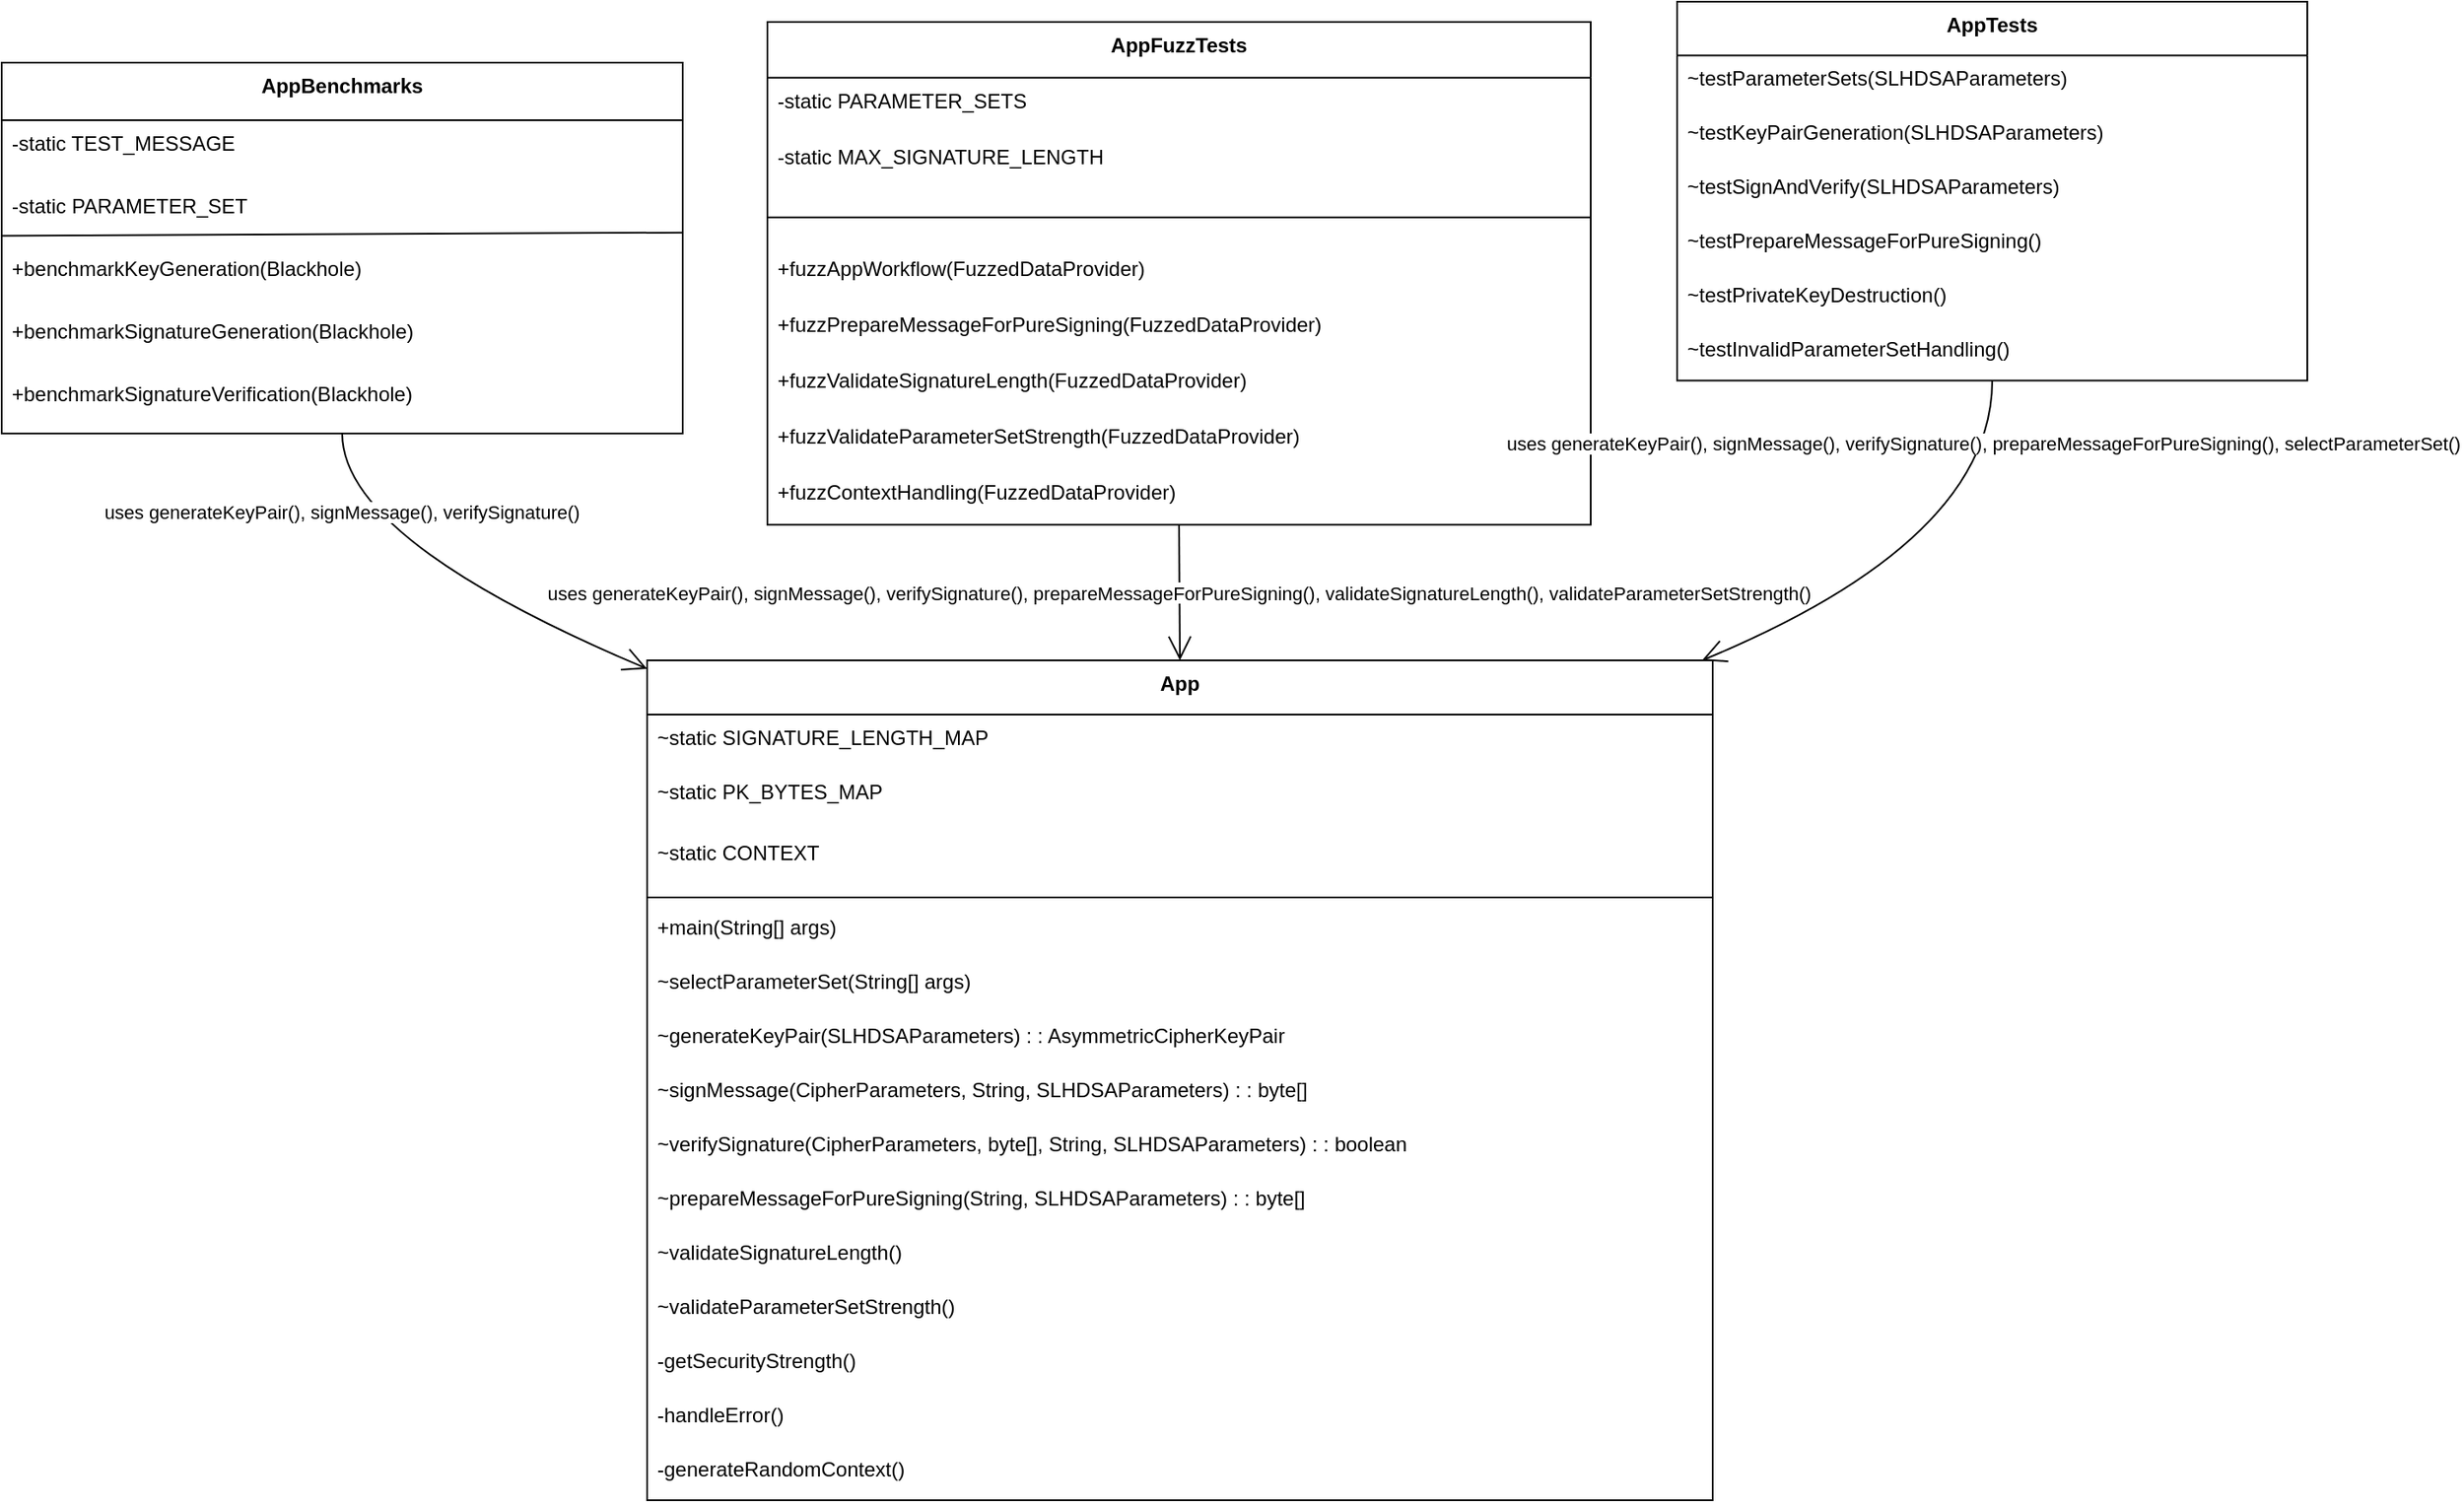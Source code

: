 <mxfile version="26.2.2">
  <diagram name="Page-1" id="4HGAeG6B8Hf629lZWa2V">
    <mxGraphModel dx="1126" dy="607" grid="1" gridSize="10" guides="1" tooltips="1" connect="1" arrows="1" fold="1" page="1" pageScale="1" pageWidth="850" pageHeight="1100" math="0" shadow="0">
      <root>
        <mxCell id="0" />
        <mxCell id="1" parent="0" />
        <mxCell id="4wtZPWTdxJL2j9UXeKSV-1" value="App" style="swimlane;fontStyle=1;align=center;verticalAlign=top;childLayout=stackLayout;horizontal=1;startSize=32;horizontalStack=0;resizeParent=1;resizeParentMax=0;resizeLast=0;collapsible=0;marginBottom=0;" vertex="1" parent="1">
          <mxGeometry x="401" y="409" width="629" height="496" as="geometry" />
        </mxCell>
        <mxCell id="4wtZPWTdxJL2j9UXeKSV-2" value="~static SIGNATURE_LENGTH_MAP" style="text;strokeColor=none;fillColor=none;align=left;verticalAlign=top;spacingLeft=4;spacingRight=4;overflow=hidden;rotatable=0;points=[[0,0.5],[1,0.5]];portConstraint=eastwest;" vertex="1" parent="4wtZPWTdxJL2j9UXeKSV-1">
          <mxGeometry y="32" width="629" height="32" as="geometry" />
        </mxCell>
        <mxCell id="4wtZPWTdxJL2j9UXeKSV-3" value="~static PK_BYTES_MAP" style="text;strokeColor=none;fillColor=none;align=left;verticalAlign=top;spacingLeft=4;spacingRight=4;overflow=hidden;rotatable=0;points=[[0,0.5],[1,0.5]];portConstraint=eastwest;" vertex="1" parent="4wtZPWTdxJL2j9UXeKSV-1">
          <mxGeometry y="64" width="629" height="36" as="geometry" />
        </mxCell>
        <mxCell id="4wtZPWTdxJL2j9UXeKSV-34" value="~static CONTEXT" style="text;strokeColor=none;fillColor=none;align=left;verticalAlign=top;spacingLeft=4;spacingRight=4;overflow=hidden;rotatable=0;points=[[0,0.5],[1,0.5]];portConstraint=eastwest;" vertex="1" parent="4wtZPWTdxJL2j9UXeKSV-1">
          <mxGeometry y="100" width="629" height="36" as="geometry" />
        </mxCell>
        <mxCell id="4wtZPWTdxJL2j9UXeKSV-4" style="line;strokeWidth=1;fillColor=none;align=left;verticalAlign=middle;spacingTop=-1;spacingLeft=3;spacingRight=3;rotatable=0;labelPosition=right;points=[];portConstraint=eastwest;strokeColor=inherit;" vertex="1" parent="4wtZPWTdxJL2j9UXeKSV-1">
          <mxGeometry y="136" width="629" height="8" as="geometry" />
        </mxCell>
        <mxCell id="4wtZPWTdxJL2j9UXeKSV-5" value="+main(String[] args)" style="text;strokeColor=none;fillColor=none;align=left;verticalAlign=top;spacingLeft=4;spacingRight=4;overflow=hidden;rotatable=0;points=[[0,0.5],[1,0.5]];portConstraint=eastwest;" vertex="1" parent="4wtZPWTdxJL2j9UXeKSV-1">
          <mxGeometry y="144" width="629" height="32" as="geometry" />
        </mxCell>
        <mxCell id="4wtZPWTdxJL2j9UXeKSV-36" value="~selectParameterSet(String[] args)" style="text;strokeColor=none;fillColor=none;align=left;verticalAlign=top;spacingLeft=4;spacingRight=4;overflow=hidden;rotatable=0;points=[[0,0.5],[1,0.5]];portConstraint=eastwest;" vertex="1" parent="4wtZPWTdxJL2j9UXeKSV-1">
          <mxGeometry y="176" width="629" height="32" as="geometry" />
        </mxCell>
        <mxCell id="4wtZPWTdxJL2j9UXeKSV-6" value="~generateKeyPair(SLHDSAParameters) : : AsymmetricCipherKeyPair" style="text;strokeColor=none;fillColor=none;align=left;verticalAlign=top;spacingLeft=4;spacingRight=4;overflow=hidden;rotatable=0;points=[[0,0.5],[1,0.5]];portConstraint=eastwest;" vertex="1" parent="4wtZPWTdxJL2j9UXeKSV-1">
          <mxGeometry y="208" width="629" height="32" as="geometry" />
        </mxCell>
        <mxCell id="4wtZPWTdxJL2j9UXeKSV-7" value="~signMessage(CipherParameters, String, SLHDSAParameters) : : byte[]" style="text;strokeColor=none;fillColor=none;align=left;verticalAlign=top;spacingLeft=4;spacingRight=4;overflow=hidden;rotatable=0;points=[[0,0.5],[1,0.5]];portConstraint=eastwest;" vertex="1" parent="4wtZPWTdxJL2j9UXeKSV-1">
          <mxGeometry y="240" width="629" height="32" as="geometry" />
        </mxCell>
        <mxCell id="4wtZPWTdxJL2j9UXeKSV-8" value="~verifySignature(CipherParameters, byte[], String, SLHDSAParameters) : : boolean" style="text;strokeColor=none;fillColor=none;align=left;verticalAlign=top;spacingLeft=4;spacingRight=4;overflow=hidden;rotatable=0;points=[[0,0.5],[1,0.5]];portConstraint=eastwest;" vertex="1" parent="4wtZPWTdxJL2j9UXeKSV-1">
          <mxGeometry y="272" width="629" height="32" as="geometry" />
        </mxCell>
        <mxCell id="4wtZPWTdxJL2j9UXeKSV-9" value="~prepareMessageForPureSigning(String, SLHDSAParameters) : : byte[]" style="text;strokeColor=none;fillColor=none;align=left;verticalAlign=top;spacingLeft=4;spacingRight=4;overflow=hidden;rotatable=0;points=[[0,0.5],[1,0.5]];portConstraint=eastwest;" vertex="1" parent="4wtZPWTdxJL2j9UXeKSV-1">
          <mxGeometry y="304" width="629" height="32" as="geometry" />
        </mxCell>
        <mxCell id="4wtZPWTdxJL2j9UXeKSV-37" value="~validateSignatureLength()" style="text;strokeColor=none;fillColor=none;align=left;verticalAlign=top;spacingLeft=4;spacingRight=4;overflow=hidden;rotatable=0;points=[[0,0.5],[1,0.5]];portConstraint=eastwest;" vertex="1" parent="4wtZPWTdxJL2j9UXeKSV-1">
          <mxGeometry y="336" width="629" height="32" as="geometry" />
        </mxCell>
        <mxCell id="4wtZPWTdxJL2j9UXeKSV-38" value="~validateParameterSetStrength()" style="text;strokeColor=none;fillColor=none;align=left;verticalAlign=top;spacingLeft=4;spacingRight=4;overflow=hidden;rotatable=0;points=[[0,0.5],[1,0.5]];portConstraint=eastwest;" vertex="1" parent="4wtZPWTdxJL2j9UXeKSV-1">
          <mxGeometry y="368" width="629" height="32" as="geometry" />
        </mxCell>
        <mxCell id="4wtZPWTdxJL2j9UXeKSV-39" value="-getSecurityStrength()" style="text;strokeColor=none;fillColor=none;align=left;verticalAlign=top;spacingLeft=4;spacingRight=4;overflow=hidden;rotatable=0;points=[[0,0.5],[1,0.5]];portConstraint=eastwest;" vertex="1" parent="4wtZPWTdxJL2j9UXeKSV-1">
          <mxGeometry y="400" width="629" height="32" as="geometry" />
        </mxCell>
        <mxCell id="4wtZPWTdxJL2j9UXeKSV-40" value="-handleError()" style="text;strokeColor=none;fillColor=none;align=left;verticalAlign=top;spacingLeft=4;spacingRight=4;overflow=hidden;rotatable=0;points=[[0,0.5],[1,0.5]];portConstraint=eastwest;" vertex="1" parent="4wtZPWTdxJL2j9UXeKSV-1">
          <mxGeometry y="432" width="629" height="32" as="geometry" />
        </mxCell>
        <mxCell id="4wtZPWTdxJL2j9UXeKSV-41" value="-generateRandomContext()" style="text;strokeColor=none;fillColor=none;align=left;verticalAlign=top;spacingLeft=4;spacingRight=4;overflow=hidden;rotatable=0;points=[[0,0.5],[1,0.5]];portConstraint=eastwest;" vertex="1" parent="4wtZPWTdxJL2j9UXeKSV-1">
          <mxGeometry y="464" width="629" height="32" as="geometry" />
        </mxCell>
        <mxCell id="4wtZPWTdxJL2j9UXeKSV-10" value="AppBenchmarks" style="swimlane;fontStyle=1;align=center;verticalAlign=top;childLayout=stackLayout;horizontal=1;startSize=34;horizontalStack=0;resizeParent=1;resizeParentMax=0;resizeLast=0;collapsible=0;marginBottom=0;" vertex="1" parent="1">
          <mxGeometry x="20" y="56" width="402" height="219" as="geometry" />
        </mxCell>
        <mxCell id="4wtZPWTdxJL2j9UXeKSV-49" value="-static TEST_MESSAGE" style="text;strokeColor=none;fillColor=none;align=left;verticalAlign=top;spacingLeft=4;spacingRight=4;overflow=hidden;rotatable=0;points=[[0,0.5],[1,0.5]];portConstraint=eastwest;" vertex="1" parent="4wtZPWTdxJL2j9UXeKSV-10">
          <mxGeometry y="34" width="402" height="37" as="geometry" />
        </mxCell>
        <mxCell id="4wtZPWTdxJL2j9UXeKSV-50" value="-static PARAMETER_SET" style="text;strokeColor=none;fillColor=none;align=left;verticalAlign=top;spacingLeft=4;spacingRight=4;overflow=hidden;rotatable=0;points=[[0,0.5],[1,0.5]];portConstraint=eastwest;" vertex="1" parent="4wtZPWTdxJL2j9UXeKSV-10">
          <mxGeometry y="71" width="402" height="37" as="geometry" />
        </mxCell>
        <mxCell id="4wtZPWTdxJL2j9UXeKSV-12" value="+benchmarkKeyGeneration(Blackhole)" style="text;strokeColor=none;fillColor=none;align=left;verticalAlign=top;spacingLeft=4;spacingRight=4;overflow=hidden;rotatable=0;points=[[0,0.5],[1,0.5]];portConstraint=eastwest;" vertex="1" parent="4wtZPWTdxJL2j9UXeKSV-10">
          <mxGeometry y="108" width="402" height="37" as="geometry" />
        </mxCell>
        <mxCell id="4wtZPWTdxJL2j9UXeKSV-13" value="+benchmarkSignatureGeneration(Blackhole)" style="text;strokeColor=none;fillColor=none;align=left;verticalAlign=top;spacingLeft=4;spacingRight=4;overflow=hidden;rotatable=0;points=[[0,0.5],[1,0.5]];portConstraint=eastwest;" vertex="1" parent="4wtZPWTdxJL2j9UXeKSV-10">
          <mxGeometry y="145" width="402" height="37" as="geometry" />
        </mxCell>
        <mxCell id="4wtZPWTdxJL2j9UXeKSV-14" value="+benchmarkSignatureVerification(Blackhole)" style="text;strokeColor=none;fillColor=none;align=left;verticalAlign=top;spacingLeft=4;spacingRight=4;overflow=hidden;rotatable=0;points=[[0,0.5],[1,0.5]];portConstraint=eastwest;" vertex="1" parent="4wtZPWTdxJL2j9UXeKSV-10">
          <mxGeometry y="182" width="402" height="37" as="geometry" />
        </mxCell>
        <mxCell id="4wtZPWTdxJL2j9UXeKSV-52" value="" style="endArrow=none;html=1;rounded=0;exitX=0.999;exitY=0.793;exitDx=0;exitDy=0;entryX=-0.001;entryY=0.844;entryDx=0;entryDy=0;exitPerimeter=0;entryPerimeter=0;" edge="1" parent="4wtZPWTdxJL2j9UXeKSV-10" source="4wtZPWTdxJL2j9UXeKSV-50" target="4wtZPWTdxJL2j9UXeKSV-50">
          <mxGeometry width="50" height="50" relative="1" as="geometry">
            <mxPoint x="410" y="134" as="sourcePoint" />
            <mxPoint x="380.0" y="134" as="targetPoint" />
          </mxGeometry>
        </mxCell>
        <mxCell id="4wtZPWTdxJL2j9UXeKSV-15" value="AppFuzzTests" style="swimlane;fontStyle=1;align=center;verticalAlign=top;childLayout=stackLayout;horizontal=1;startSize=32.923;horizontalStack=0;resizeParent=1;resizeParentMax=0;resizeLast=0;collapsible=0;marginBottom=0;" vertex="1" parent="1">
          <mxGeometry x="472" y="32" width="486" height="296.923" as="geometry" />
        </mxCell>
        <mxCell id="4wtZPWTdxJL2j9UXeKSV-53" value="-static PARAMETER_SETS" style="text;strokeColor=none;fillColor=none;align=left;verticalAlign=top;spacingLeft=4;spacingRight=4;overflow=hidden;rotatable=0;points=[[0,0.5],[1,0.5]];portConstraint=eastwest;" vertex="1" parent="4wtZPWTdxJL2j9UXeKSV-15">
          <mxGeometry y="32.923" width="486" height="33" as="geometry" />
        </mxCell>
        <mxCell id="4wtZPWTdxJL2j9UXeKSV-58" value="-static MAX_SIGNATURE_LENGTH" style="text;strokeColor=none;fillColor=none;align=left;verticalAlign=top;spacingLeft=4;spacingRight=4;overflow=hidden;rotatable=0;points=[[0,0.5],[1,0.5]];portConstraint=eastwest;" vertex="1" parent="4wtZPWTdxJL2j9UXeKSV-15">
          <mxGeometry y="65.923" width="486" height="33" as="geometry" />
        </mxCell>
        <mxCell id="4wtZPWTdxJL2j9UXeKSV-59" style="text;strokeColor=none;fillColor=none;align=left;verticalAlign=top;spacingLeft=4;spacingRight=4;overflow=hidden;rotatable=0;points=[[0,0.5],[1,0.5]];portConstraint=eastwest;" vertex="1" parent="4wtZPWTdxJL2j9UXeKSV-15">
          <mxGeometry y="98.923" width="486" height="33" as="geometry" />
        </mxCell>
        <mxCell id="4wtZPWTdxJL2j9UXeKSV-17" value="+fuzzAppWorkflow(FuzzedDataProvider)" style="text;strokeColor=none;fillColor=none;align=left;verticalAlign=top;spacingLeft=4;spacingRight=4;overflow=hidden;rotatable=0;points=[[0,0.5],[1,0.5]];portConstraint=eastwest;" vertex="1" parent="4wtZPWTdxJL2j9UXeKSV-15">
          <mxGeometry y="131.923" width="486" height="33" as="geometry" />
        </mxCell>
        <mxCell id="4wtZPWTdxJL2j9UXeKSV-18" value="+fuzzPrepareMessageForPureSigning(FuzzedDataProvider)" style="text;strokeColor=none;fillColor=none;align=left;verticalAlign=top;spacingLeft=4;spacingRight=4;overflow=hidden;rotatable=0;points=[[0,0.5],[1,0.5]];portConstraint=eastwest;" vertex="1" parent="4wtZPWTdxJL2j9UXeKSV-15">
          <mxGeometry y="164.923" width="486" height="33" as="geometry" />
        </mxCell>
        <mxCell id="4wtZPWTdxJL2j9UXeKSV-19" value="+fuzzValidateSignatureLength(FuzzedDataProvider)" style="text;strokeColor=none;fillColor=none;align=left;verticalAlign=top;spacingLeft=4;spacingRight=4;overflow=hidden;rotatable=0;points=[[0,0.5],[1,0.5]];portConstraint=eastwest;" vertex="1" parent="4wtZPWTdxJL2j9UXeKSV-15">
          <mxGeometry y="197.923" width="486" height="33" as="geometry" />
        </mxCell>
        <mxCell id="4wtZPWTdxJL2j9UXeKSV-20" value="+fuzzValidateParameterSetStrength(FuzzedDataProvider)" style="text;strokeColor=none;fillColor=none;align=left;verticalAlign=top;spacingLeft=4;spacingRight=4;overflow=hidden;rotatable=0;points=[[0,0.5],[1,0.5]];portConstraint=eastwest;" vertex="1" parent="4wtZPWTdxJL2j9UXeKSV-15">
          <mxGeometry y="230.923" width="486" height="33" as="geometry" />
        </mxCell>
        <mxCell id="4wtZPWTdxJL2j9UXeKSV-21" value="+fuzzContextHandling(FuzzedDataProvider)" style="text;strokeColor=none;fillColor=none;align=left;verticalAlign=top;spacingLeft=4;spacingRight=4;overflow=hidden;rotatable=0;points=[[0,0.5],[1,0.5]];portConstraint=eastwest;" vertex="1" parent="4wtZPWTdxJL2j9UXeKSV-15">
          <mxGeometry y="263.923" width="486" height="33" as="geometry" />
        </mxCell>
        <mxCell id="4wtZPWTdxJL2j9UXeKSV-55" value="" style="endArrow=none;html=1;rounded=0;entryX=0;entryY=0.5;entryDx=0;entryDy=0;exitX=1;exitY=0.5;exitDx=0;exitDy=0;" edge="1" parent="4wtZPWTdxJL2j9UXeKSV-15" source="4wtZPWTdxJL2j9UXeKSV-59" target="4wtZPWTdxJL2j9UXeKSV-59">
          <mxGeometry width="50" height="50" relative="1" as="geometry">
            <mxPoint x="486" y="82.423" as="sourcePoint" />
            <mxPoint y="82.423" as="targetPoint" />
            <Array as="points" />
          </mxGeometry>
        </mxCell>
        <mxCell id="4wtZPWTdxJL2j9UXeKSV-22" value="AppTests" style="swimlane;fontStyle=1;align=center;verticalAlign=top;childLayout=stackLayout;horizontal=1;startSize=31.733;horizontalStack=0;resizeParent=1;resizeParentMax=0;resizeLast=0;collapsible=0;marginBottom=0;" vertex="1" parent="1">
          <mxGeometry x="1009" y="20" width="372" height="223.733" as="geometry" />
        </mxCell>
        <mxCell id="4wtZPWTdxJL2j9UXeKSV-24" value="~testParameterSets(SLHDSAParameters)" style="text;strokeColor=none;fillColor=none;align=left;verticalAlign=top;spacingLeft=4;spacingRight=4;overflow=hidden;rotatable=0;points=[[0,0.5],[1,0.5]];portConstraint=eastwest;" vertex="1" parent="4wtZPWTdxJL2j9UXeKSV-22">
          <mxGeometry y="31.733" width="372" height="32" as="geometry" />
        </mxCell>
        <mxCell id="4wtZPWTdxJL2j9UXeKSV-25" value="~testKeyPairGeneration(SLHDSAParameters)" style="text;strokeColor=none;fillColor=none;align=left;verticalAlign=top;spacingLeft=4;spacingRight=4;overflow=hidden;rotatable=0;points=[[0,0.5],[1,0.5]];portConstraint=eastwest;" vertex="1" parent="4wtZPWTdxJL2j9UXeKSV-22">
          <mxGeometry y="63.733" width="372" height="32" as="geometry" />
        </mxCell>
        <mxCell id="4wtZPWTdxJL2j9UXeKSV-26" value="~testSignAndVerify(SLHDSAParameters)" style="text;strokeColor=none;fillColor=none;align=left;verticalAlign=top;spacingLeft=4;spacingRight=4;overflow=hidden;rotatable=0;points=[[0,0.5],[1,0.5]];portConstraint=eastwest;" vertex="1" parent="4wtZPWTdxJL2j9UXeKSV-22">
          <mxGeometry y="95.733" width="372" height="32" as="geometry" />
        </mxCell>
        <mxCell id="4wtZPWTdxJL2j9UXeKSV-27" value="~testPrepareMessageForPureSigning()" style="text;strokeColor=none;fillColor=none;align=left;verticalAlign=top;spacingLeft=4;spacingRight=4;overflow=hidden;rotatable=0;points=[[0,0.5],[1,0.5]];portConstraint=eastwest;" vertex="1" parent="4wtZPWTdxJL2j9UXeKSV-22">
          <mxGeometry y="127.733" width="372" height="32" as="geometry" />
        </mxCell>
        <mxCell id="4wtZPWTdxJL2j9UXeKSV-28" value="~testPrivateKeyDestruction()" style="text;strokeColor=none;fillColor=none;align=left;verticalAlign=top;spacingLeft=4;spacingRight=4;overflow=hidden;rotatable=0;points=[[0,0.5],[1,0.5]];portConstraint=eastwest;" vertex="1" parent="4wtZPWTdxJL2j9UXeKSV-22">
          <mxGeometry y="159.733" width="372" height="32" as="geometry" />
        </mxCell>
        <mxCell id="4wtZPWTdxJL2j9UXeKSV-29" value="~testInvalidParameterSetHandling()" style="text;strokeColor=none;fillColor=none;align=left;verticalAlign=top;spacingLeft=4;spacingRight=4;overflow=hidden;rotatable=0;points=[[0,0.5],[1,0.5]];portConstraint=eastwest;" vertex="1" parent="4wtZPWTdxJL2j9UXeKSV-22">
          <mxGeometry y="191.733" width="372" height="32" as="geometry" />
        </mxCell>
        <mxCell id="4wtZPWTdxJL2j9UXeKSV-30" value="uses generateKeyPair(), signMessage(), verifySignature()" style="curved=1;startArrow=none;endArrow=open;endSize=12;exitX=0.5;exitY=1;entryX=0;entryY=0.01;rounded=0;" edge="1" parent="1" source="4wtZPWTdxJL2j9UXeKSV-10" target="4wtZPWTdxJL2j9UXeKSV-1">
          <mxGeometry x="-0.652" relative="1" as="geometry">
            <Array as="points">
              <mxPoint x="221" y="338" />
            </Array>
            <mxPoint y="1" as="offset" />
          </mxGeometry>
        </mxCell>
        <mxCell id="4wtZPWTdxJL2j9UXeKSV-31" value="uses generateKeyPair(), signMessage(), verifySignature(), prepareMessageForPureSigning(), validateSignatureLength(), validateParameterSetStrength()" style="curved=1;startArrow=none;endArrow=open;endSize=12;exitX=0.5;exitY=1;entryX=0.5;entryY=0;rounded=0;" edge="1" parent="1" source="4wtZPWTdxJL2j9UXeKSV-15" target="4wtZPWTdxJL2j9UXeKSV-1">
          <mxGeometry x="-0.001" relative="1" as="geometry">
            <Array as="points" />
            <mxPoint as="offset" />
          </mxGeometry>
        </mxCell>
        <mxCell id="4wtZPWTdxJL2j9UXeKSV-32" value="uses generateKeyPair(), signMessage(), verifySignature(), prepareMessageForPureSigning(), selectParameterSet()" style="curved=1;startArrow=none;endArrow=open;endSize=12;exitX=0.5;exitY=1;entryX=0.99;entryY=0;rounded=0;" edge="1" parent="1" source="4wtZPWTdxJL2j9UXeKSV-22" target="4wtZPWTdxJL2j9UXeKSV-1">
          <mxGeometry x="-0.741" y="-5" relative="1" as="geometry">
            <Array as="points">
              <mxPoint x="1195" y="338" />
            </Array>
            <mxPoint y="1" as="offset" />
          </mxGeometry>
        </mxCell>
      </root>
    </mxGraphModel>
  </diagram>
</mxfile>